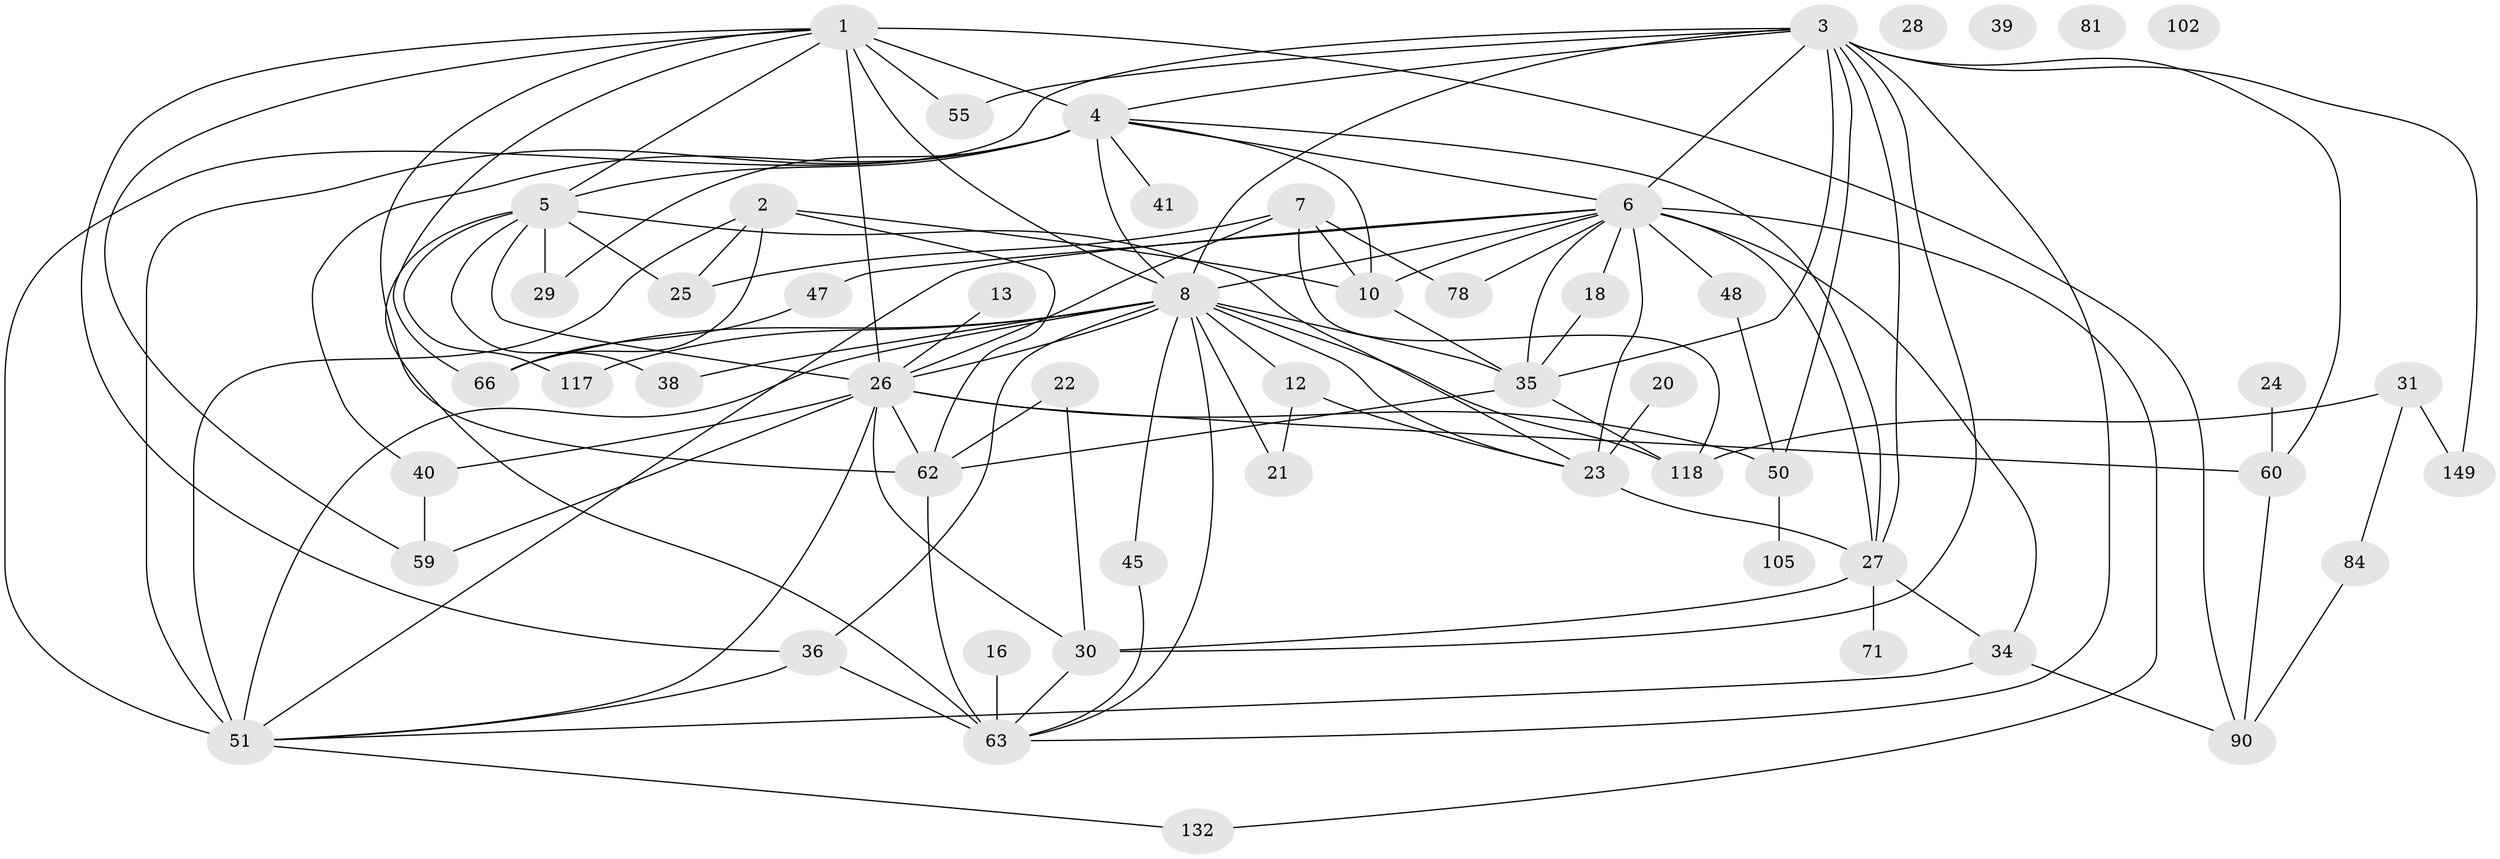 // original degree distribution, {4: 0.22818791946308725, 2: 0.2953020134228188, 3: 0.21476510067114093, 6: 0.040268456375838924, 5: 0.08053691275167785, 1: 0.10738255033557047, 8: 0.006711409395973154, 0: 0.026845637583892617}
// Generated by graph-tools (version 1.1) at 2025/16/03/04/25 18:16:38]
// undirected, 54 vertices, 113 edges
graph export_dot {
graph [start="1"]
  node [color=gray90,style=filled];
  1 [super="+61+119+65+72"];
  2 [super="+107+104"];
  3 [super="+58+80+83"];
  4 [super="+37+69+143+44"];
  5 [super="+74+52"];
  6 [super="+14+49+9+120"];
  7 [super="+109"];
  8 [super="+15+19"];
  10 [super="+42+11+33"];
  12 [super="+53+95"];
  13;
  16;
  18 [super="+101"];
  20;
  21;
  22 [super="+79"];
  23 [super="+96"];
  24 [super="+32"];
  25 [super="+106"];
  26 [super="+89+54+77+98+46"];
  27 [super="+134+111"];
  28;
  29;
  30 [super="+129+73"];
  31 [super="+87"];
  34 [super="+67"];
  35 [super="+130+114+121"];
  36 [super="+75"];
  38;
  39;
  40 [super="+93"];
  41;
  45;
  47 [super="+136+141"];
  48;
  50 [super="+76"];
  51 [super="+131+124"];
  55 [super="+56"];
  59 [super="+82"];
  60 [super="+92"];
  62 [super="+112+91"];
  63 [super="+142+85"];
  66 [super="+147+128"];
  71 [super="+148"];
  78;
  81;
  84;
  90 [super="+116"];
  102;
  105;
  117;
  118;
  132;
  149;
  1 -- 5;
  1 -- 90;
  1 -- 66;
  1 -- 59;
  1 -- 4;
  1 -- 55;
  1 -- 26 [weight=2];
  1 -- 8;
  1 -- 36;
  1 -- 62;
  2 -- 51;
  2 -- 25;
  2 -- 10 [weight=2];
  2 -- 66;
  2 -- 62;
  3 -- 50;
  3 -- 149;
  3 -- 60;
  3 -- 6 [weight=2];
  3 -- 30;
  3 -- 51 [weight=2];
  3 -- 35;
  3 -- 4;
  3 -- 55;
  3 -- 27;
  3 -- 63;
  3 -- 8;
  4 -- 8 [weight=2];
  4 -- 51 [weight=2];
  4 -- 6;
  4 -- 29;
  4 -- 40;
  4 -- 27;
  4 -- 5;
  4 -- 41;
  4 -- 10;
  5 -- 26;
  5 -- 38;
  5 -- 117;
  5 -- 29;
  5 -- 23;
  5 -- 63;
  5 -- 25;
  6 -- 132;
  6 -- 78;
  6 -- 47;
  6 -- 51;
  6 -- 27;
  6 -- 18;
  6 -- 34;
  6 -- 23 [weight=2];
  6 -- 10;
  6 -- 35;
  6 -- 8;
  6 -- 48;
  7 -- 25;
  7 -- 118;
  7 -- 78;
  7 -- 10;
  7 -- 26;
  8 -- 117;
  8 -- 23;
  8 -- 26 [weight=2];
  8 -- 66 [weight=2];
  8 -- 35;
  8 -- 36;
  8 -- 38;
  8 -- 45;
  8 -- 51;
  8 -- 118;
  8 -- 21;
  8 -- 63;
  8 -- 12;
  10 -- 35;
  12 -- 23;
  12 -- 21;
  13 -- 26;
  16 -- 63;
  18 -- 35;
  20 -- 23;
  22 -- 30;
  22 -- 62;
  23 -- 27 [weight=2];
  24 -- 60;
  26 -- 51;
  26 -- 40;
  26 -- 50;
  26 -- 62;
  26 -- 30;
  26 -- 59;
  26 -- 60;
  27 -- 71;
  27 -- 30;
  27 -- 34;
  30 -- 63;
  31 -- 84;
  31 -- 149;
  31 -- 118;
  34 -- 90;
  34 -- 51;
  35 -- 118;
  35 -- 62;
  36 -- 51;
  36 -- 63 [weight=2];
  40 -- 59;
  45 -- 63;
  47 -- 66;
  48 -- 50;
  50 -- 105;
  51 -- 132;
  60 -- 90;
  62 -- 63;
  84 -- 90;
}
